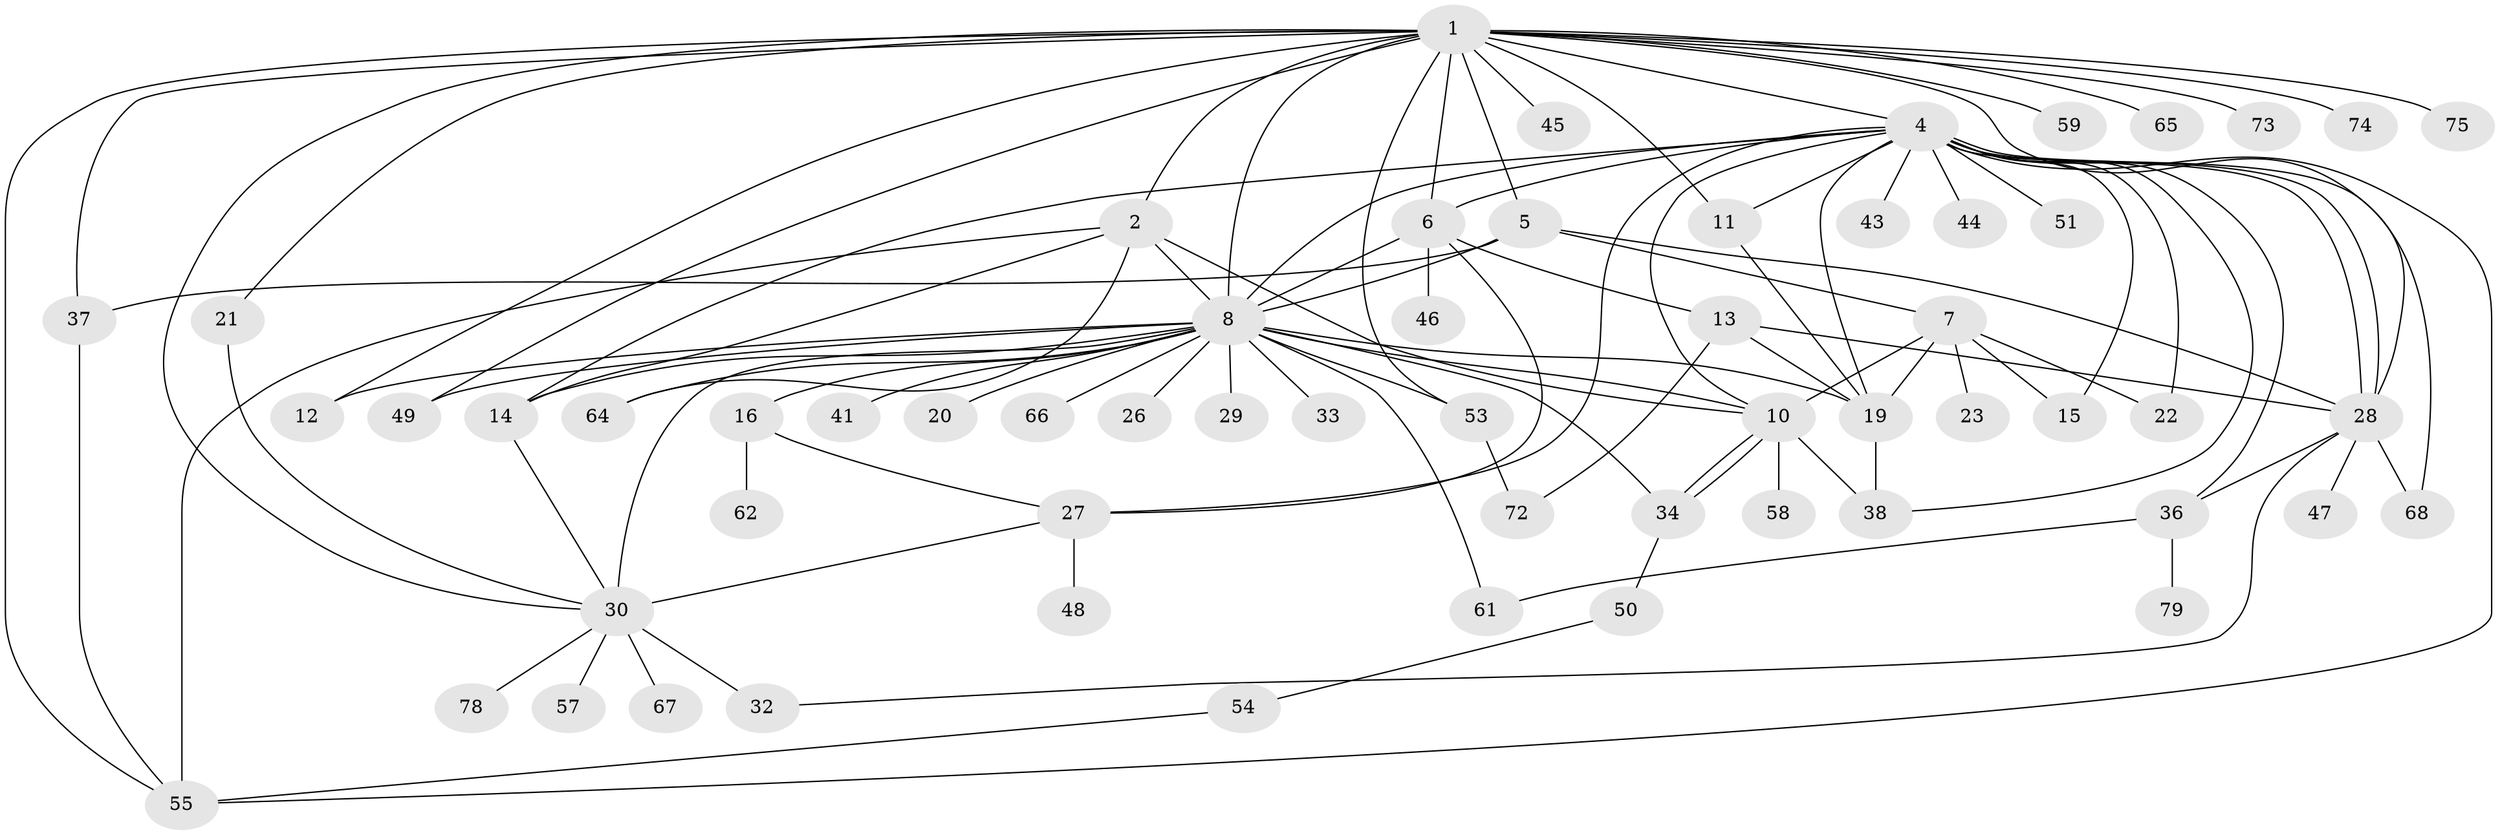 // original degree distribution, {8: 0.0375, 6: 0.0125, 17: 0.025, 5: 0.0625, 7: 0.025, 21: 0.0125, 4: 0.1, 2: 0.2125, 3: 0.15, 1: 0.35, 10: 0.0125}
// Generated by graph-tools (version 1.1) at 2025/11/02/27/25 16:11:10]
// undirected, 59 vertices, 103 edges
graph export_dot {
graph [start="1"]
  node [color=gray90,style=filled];
  1 [super="+3"];
  2 [super="+24"];
  4 [super="+9"];
  5;
  6;
  7 [super="+18"];
  8 [super="+31"];
  10 [super="+25"];
  11 [super="+35"];
  12;
  13 [super="+76"];
  14;
  15;
  16 [super="+17"];
  19 [super="+42"];
  20;
  21 [super="+70"];
  22 [super="+71"];
  23;
  26;
  27 [super="+77"];
  28 [super="+63"];
  29;
  30 [super="+39"];
  32;
  33;
  34 [super="+60"];
  36 [super="+40"];
  37;
  38 [super="+52"];
  41;
  43;
  44;
  45;
  46;
  47;
  48;
  49;
  50 [super="+56"];
  51;
  53;
  54 [super="+69"];
  55 [super="+80"];
  57;
  58;
  59;
  61;
  62;
  64;
  65;
  66;
  67;
  68;
  72;
  73;
  74;
  75;
  78;
  79;
  1 -- 2;
  1 -- 12;
  1 -- 28;
  1 -- 49 [weight=2];
  1 -- 55;
  1 -- 74;
  1 -- 11 [weight=2];
  1 -- 65;
  1 -- 4;
  1 -- 5;
  1 -- 6;
  1 -- 8;
  1 -- 73;
  1 -- 75;
  1 -- 21;
  1 -- 37;
  1 -- 45;
  1 -- 53;
  1 -- 59;
  1 -- 30;
  2 -- 8;
  2 -- 14;
  2 -- 55;
  2 -- 64;
  2 -- 10;
  4 -- 6;
  4 -- 28 [weight=2];
  4 -- 28;
  4 -- 38;
  4 -- 44;
  4 -- 36;
  4 -- 68;
  4 -- 8;
  4 -- 10;
  4 -- 11;
  4 -- 43;
  4 -- 14;
  4 -- 15;
  4 -- 51;
  4 -- 27;
  4 -- 55;
  4 -- 19;
  4 -- 22;
  5 -- 7;
  5 -- 8;
  5 -- 37;
  5 -- 28;
  6 -- 8 [weight=2];
  6 -- 13;
  6 -- 27;
  6 -- 46;
  7 -- 15;
  7 -- 19;
  7 -- 23;
  7 -- 22;
  7 -- 10;
  8 -- 12;
  8 -- 14;
  8 -- 16;
  8 -- 19;
  8 -- 20;
  8 -- 26;
  8 -- 29;
  8 -- 33;
  8 -- 49;
  8 -- 53;
  8 -- 61;
  8 -- 64;
  8 -- 66;
  8 -- 41;
  8 -- 10;
  8 -- 30;
  8 -- 34;
  10 -- 34;
  10 -- 34;
  10 -- 58;
  10 -- 38;
  11 -- 19;
  13 -- 19;
  13 -- 72;
  13 -- 28;
  14 -- 30;
  16 -- 27;
  16 -- 62;
  19 -- 38;
  21 -- 30;
  27 -- 48;
  27 -- 30;
  28 -- 32;
  28 -- 47;
  28 -- 68;
  28 -- 36;
  30 -- 32 [weight=2];
  30 -- 67;
  30 -- 78;
  30 -- 57;
  34 -- 50;
  36 -- 61;
  36 -- 79;
  37 -- 55;
  50 -- 54;
  53 -- 72;
  54 -- 55;
}
